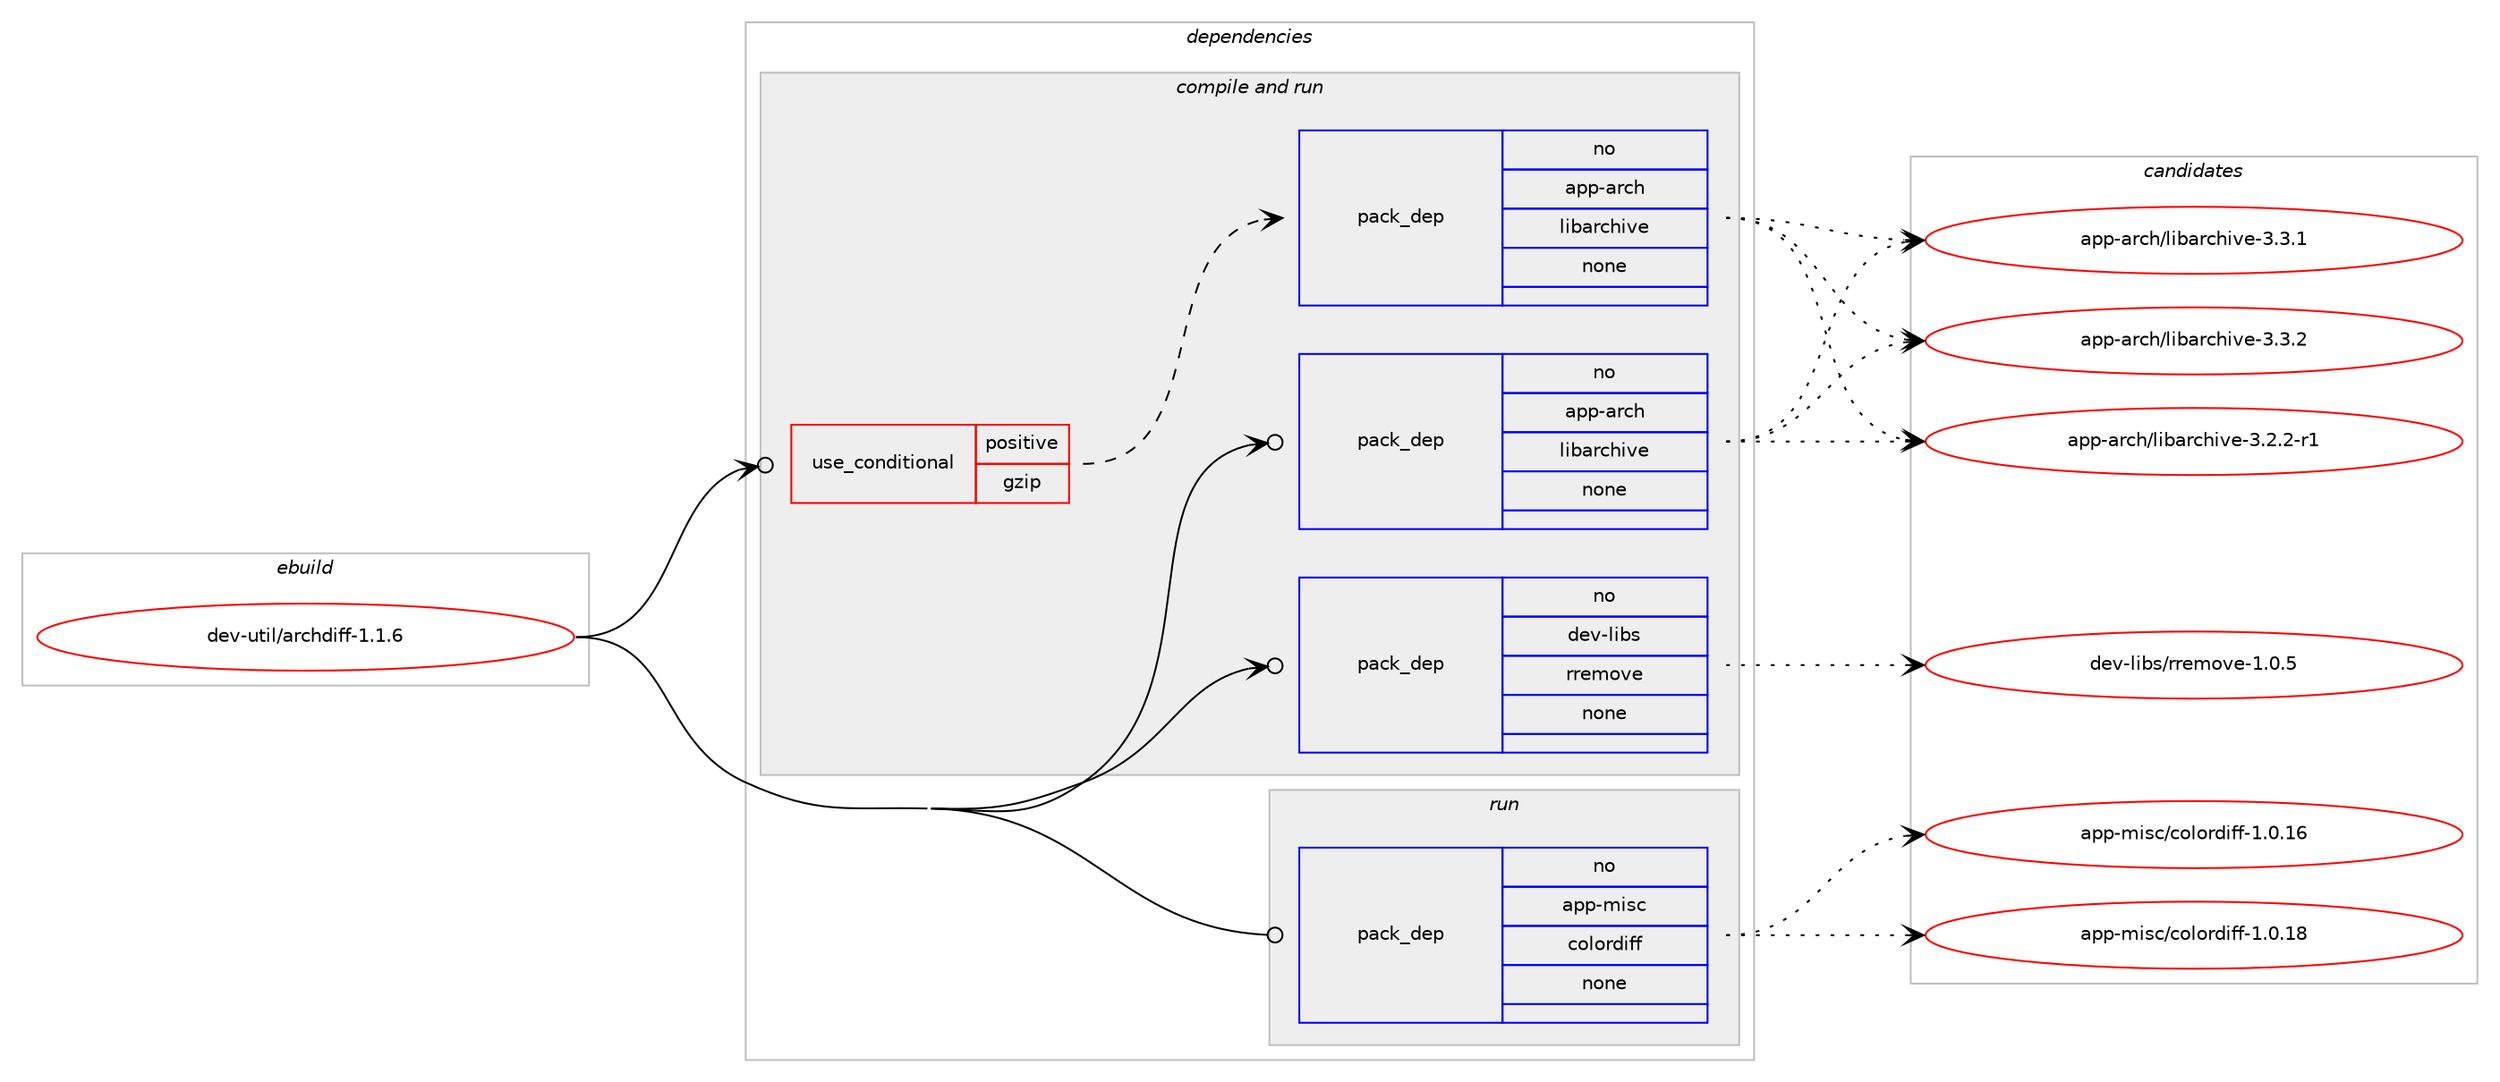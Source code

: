 digraph prolog {

# *************
# Graph options
# *************

newrank=true;
concentrate=true;
compound=true;
graph [rankdir=LR,fontname=Helvetica,fontsize=10,ranksep=1.5];#, ranksep=2.5, nodesep=0.2];
edge  [arrowhead=vee];
node  [fontname=Helvetica,fontsize=10];

# **********
# The ebuild
# **********

subgraph cluster_leftcol {
color=gray;
rank=same;
label=<<i>ebuild</i>>;
id [label="dev-util/archdiff-1.1.6", color=red, width=4, href="../dev-util/archdiff-1.1.6.svg"];
}

# ****************
# The dependencies
# ****************

subgraph cluster_midcol {
color=gray;
label=<<i>dependencies</i>>;
subgraph cluster_compile {
fillcolor="#eeeeee";
style=filled;
label=<<i>compile</i>>;
}
subgraph cluster_compileandrun {
fillcolor="#eeeeee";
style=filled;
label=<<i>compile and run</i>>;
subgraph cond77213 {
dependency281652 [label=<<TABLE BORDER="0" CELLBORDER="1" CELLSPACING="0" CELLPADDING="4"><TR><TD ROWSPAN="3" CELLPADDING="10">use_conditional</TD></TR><TR><TD>positive</TD></TR><TR><TD>gzip</TD></TR></TABLE>>, shape=none, color=red];
subgraph pack200245 {
dependency281653 [label=<<TABLE BORDER="0" CELLBORDER="1" CELLSPACING="0" CELLPADDING="4" WIDTH="220"><TR><TD ROWSPAN="6" CELLPADDING="30">pack_dep</TD></TR><TR><TD WIDTH="110">no</TD></TR><TR><TD>app-arch</TD></TR><TR><TD>libarchive</TD></TR><TR><TD>none</TD></TR><TR><TD></TD></TR></TABLE>>, shape=none, color=blue];
}
dependency281652:e -> dependency281653:w [weight=20,style="dashed",arrowhead="vee"];
}
id:e -> dependency281652:w [weight=20,style="solid",arrowhead="odotvee"];
subgraph pack200246 {
dependency281654 [label=<<TABLE BORDER="0" CELLBORDER="1" CELLSPACING="0" CELLPADDING="4" WIDTH="220"><TR><TD ROWSPAN="6" CELLPADDING="30">pack_dep</TD></TR><TR><TD WIDTH="110">no</TD></TR><TR><TD>app-arch</TD></TR><TR><TD>libarchive</TD></TR><TR><TD>none</TD></TR><TR><TD></TD></TR></TABLE>>, shape=none, color=blue];
}
id:e -> dependency281654:w [weight=20,style="solid",arrowhead="odotvee"];
subgraph pack200247 {
dependency281655 [label=<<TABLE BORDER="0" CELLBORDER="1" CELLSPACING="0" CELLPADDING="4" WIDTH="220"><TR><TD ROWSPAN="6" CELLPADDING="30">pack_dep</TD></TR><TR><TD WIDTH="110">no</TD></TR><TR><TD>dev-libs</TD></TR><TR><TD>rremove</TD></TR><TR><TD>none</TD></TR><TR><TD></TD></TR></TABLE>>, shape=none, color=blue];
}
id:e -> dependency281655:w [weight=20,style="solid",arrowhead="odotvee"];
}
subgraph cluster_run {
fillcolor="#eeeeee";
style=filled;
label=<<i>run</i>>;
subgraph pack200248 {
dependency281656 [label=<<TABLE BORDER="0" CELLBORDER="1" CELLSPACING="0" CELLPADDING="4" WIDTH="220"><TR><TD ROWSPAN="6" CELLPADDING="30">pack_dep</TD></TR><TR><TD WIDTH="110">no</TD></TR><TR><TD>app-misc</TD></TR><TR><TD>colordiff</TD></TR><TR><TD>none</TD></TR><TR><TD></TD></TR></TABLE>>, shape=none, color=blue];
}
id:e -> dependency281656:w [weight=20,style="solid",arrowhead="odot"];
}
}

# **************
# The candidates
# **************

subgraph cluster_choices {
rank=same;
color=gray;
label=<<i>candidates</i>>;

subgraph choice200245 {
color=black;
nodesep=1;
choice97112112459711499104471081059897114991041051181014551465046504511449 [label="app-arch/libarchive-3.2.2-r1", color=red, width=4,href="../app-arch/libarchive-3.2.2-r1.svg"];
choice9711211245971149910447108105989711499104105118101455146514649 [label="app-arch/libarchive-3.3.1", color=red, width=4,href="../app-arch/libarchive-3.3.1.svg"];
choice9711211245971149910447108105989711499104105118101455146514650 [label="app-arch/libarchive-3.3.2", color=red, width=4,href="../app-arch/libarchive-3.3.2.svg"];
dependency281653:e -> choice97112112459711499104471081059897114991041051181014551465046504511449:w [style=dotted,weight="100"];
dependency281653:e -> choice9711211245971149910447108105989711499104105118101455146514649:w [style=dotted,weight="100"];
dependency281653:e -> choice9711211245971149910447108105989711499104105118101455146514650:w [style=dotted,weight="100"];
}
subgraph choice200246 {
color=black;
nodesep=1;
choice97112112459711499104471081059897114991041051181014551465046504511449 [label="app-arch/libarchive-3.2.2-r1", color=red, width=4,href="../app-arch/libarchive-3.2.2-r1.svg"];
choice9711211245971149910447108105989711499104105118101455146514649 [label="app-arch/libarchive-3.3.1", color=red, width=4,href="../app-arch/libarchive-3.3.1.svg"];
choice9711211245971149910447108105989711499104105118101455146514650 [label="app-arch/libarchive-3.3.2", color=red, width=4,href="../app-arch/libarchive-3.3.2.svg"];
dependency281654:e -> choice97112112459711499104471081059897114991041051181014551465046504511449:w [style=dotted,weight="100"];
dependency281654:e -> choice9711211245971149910447108105989711499104105118101455146514649:w [style=dotted,weight="100"];
dependency281654:e -> choice9711211245971149910447108105989711499104105118101455146514650:w [style=dotted,weight="100"];
}
subgraph choice200247 {
color=black;
nodesep=1;
choice100101118451081059811547114114101109111118101454946484653 [label="dev-libs/rremove-1.0.5", color=red, width=4,href="../dev-libs/rremove-1.0.5.svg"];
dependency281655:e -> choice100101118451081059811547114114101109111118101454946484653:w [style=dotted,weight="100"];
}
subgraph choice200248 {
color=black;
nodesep=1;
choice971121124510910511599479911110811111410010510210245494648464954 [label="app-misc/colordiff-1.0.16", color=red, width=4,href="../app-misc/colordiff-1.0.16.svg"];
choice971121124510910511599479911110811111410010510210245494648464956 [label="app-misc/colordiff-1.0.18", color=red, width=4,href="../app-misc/colordiff-1.0.18.svg"];
dependency281656:e -> choice971121124510910511599479911110811111410010510210245494648464954:w [style=dotted,weight="100"];
dependency281656:e -> choice971121124510910511599479911110811111410010510210245494648464956:w [style=dotted,weight="100"];
}
}

}
